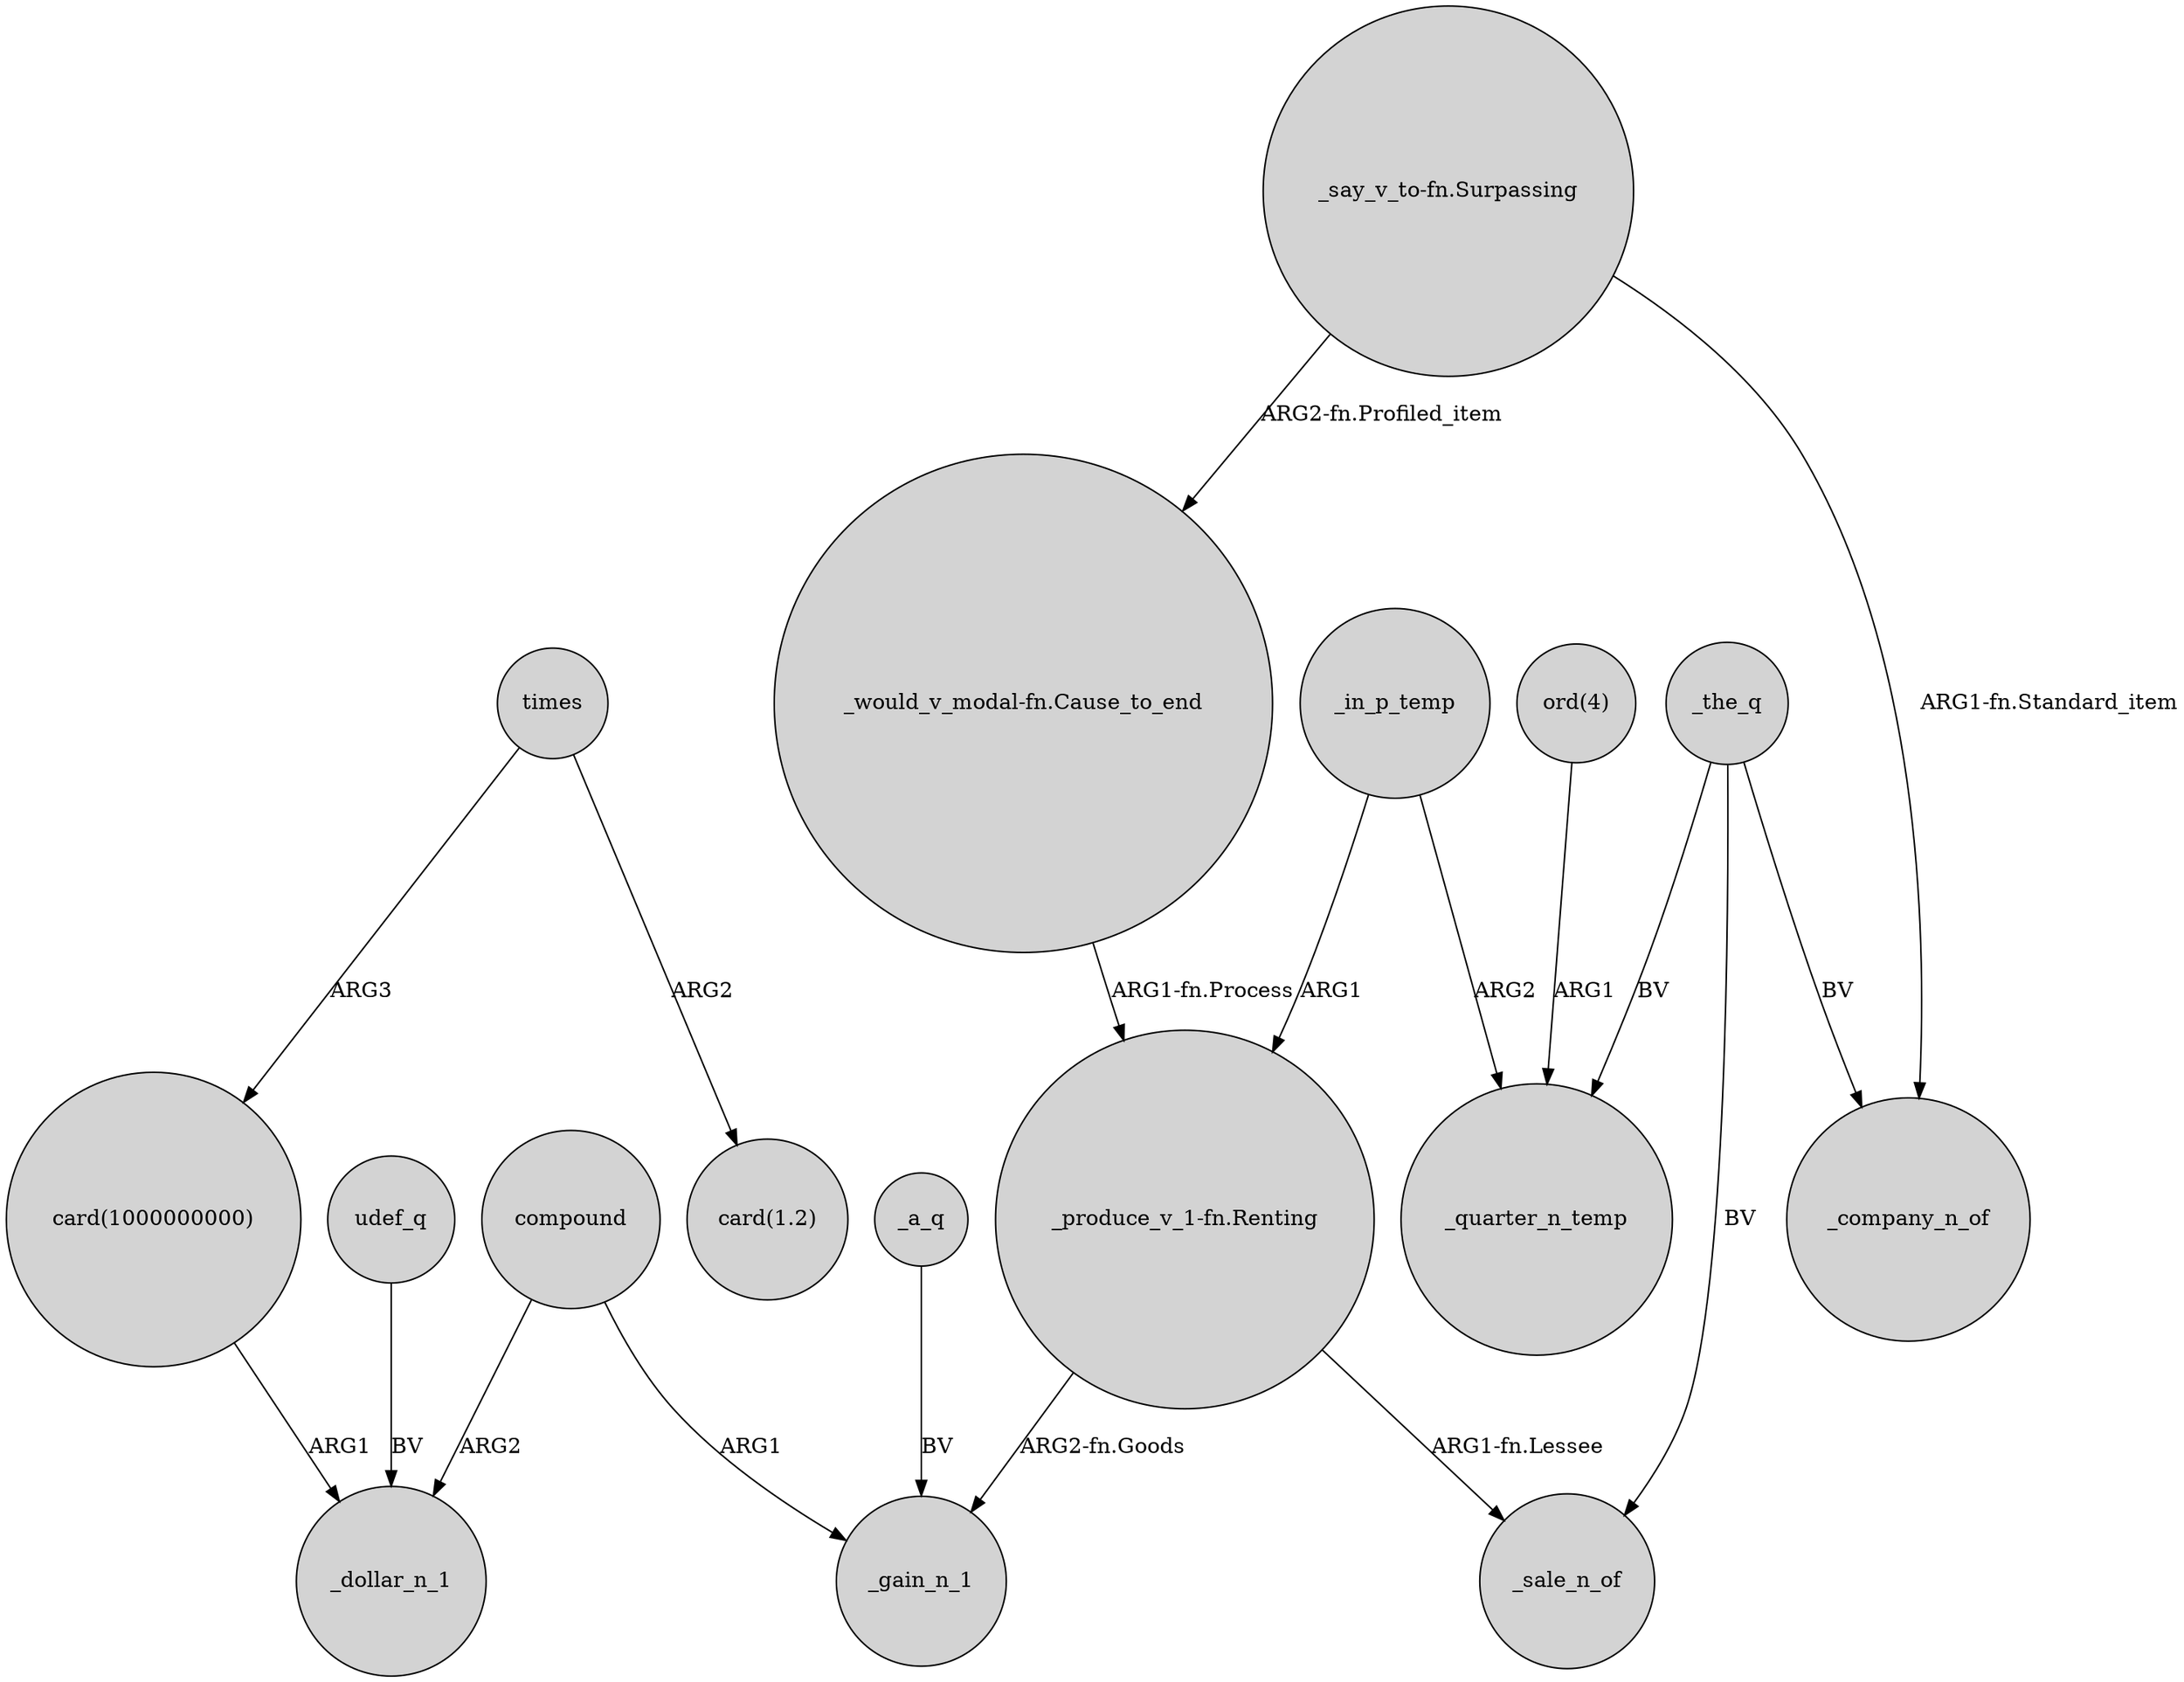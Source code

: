 digraph {
	node [shape=circle style=filled]
	"card(1000000000)" -> _dollar_n_1 [label=ARG1]
	"_would_v_modal-fn.Cause_to_end" -> "_produce_v_1-fn.Renting" [label="ARG1-fn.Process"]
	compound -> _gain_n_1 [label=ARG1]
	"_produce_v_1-fn.Renting" -> _sale_n_of [label="ARG1-fn.Lessee"]
	compound -> _dollar_n_1 [label=ARG2]
	_in_p_temp -> _quarter_n_temp [label=ARG2]
	times -> "card(1000000000)" [label=ARG3]
	udef_q -> _dollar_n_1 [label=BV]
	_a_q -> _gain_n_1 [label=BV]
	_the_q -> _sale_n_of [label=BV]
	"_say_v_to-fn.Surpassing" -> _company_n_of [label="ARG1-fn.Standard_item"]
	times -> "card(1.2)" [label=ARG2]
	_in_p_temp -> "_produce_v_1-fn.Renting" [label=ARG1]
	_the_q -> _company_n_of [label=BV]
	"ord(4)" -> _quarter_n_temp [label=ARG1]
	"_produce_v_1-fn.Renting" -> _gain_n_1 [label="ARG2-fn.Goods"]
	_the_q -> _quarter_n_temp [label=BV]
	"_say_v_to-fn.Surpassing" -> "_would_v_modal-fn.Cause_to_end" [label="ARG2-fn.Profiled_item"]
}
